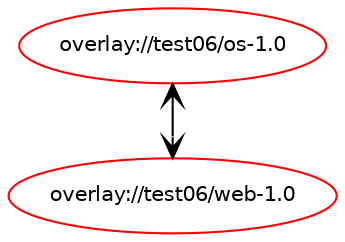 digraph prolog {

newrank=true;
concentrate=true;
compound=true;
graph [rankdir=TD];#, ranksep=2.5, nodesep=0.2];
edge  [arrowhead=vee];
node  [fontname=Helvetica,fontsize=10];

"overlay://test06/os-1.0" [color=red, href="../test06/os-1.0-depend.svg"];
"overlay://test06/os-1.0" -> "overlay://test06/web-1.0"
"overlay://test06/web-1.0" [color=red, href="../test06/web-1.0-depend.svg"];
"overlay://test06/web-1.0" -> "overlay://test06/os-1.0"
}
